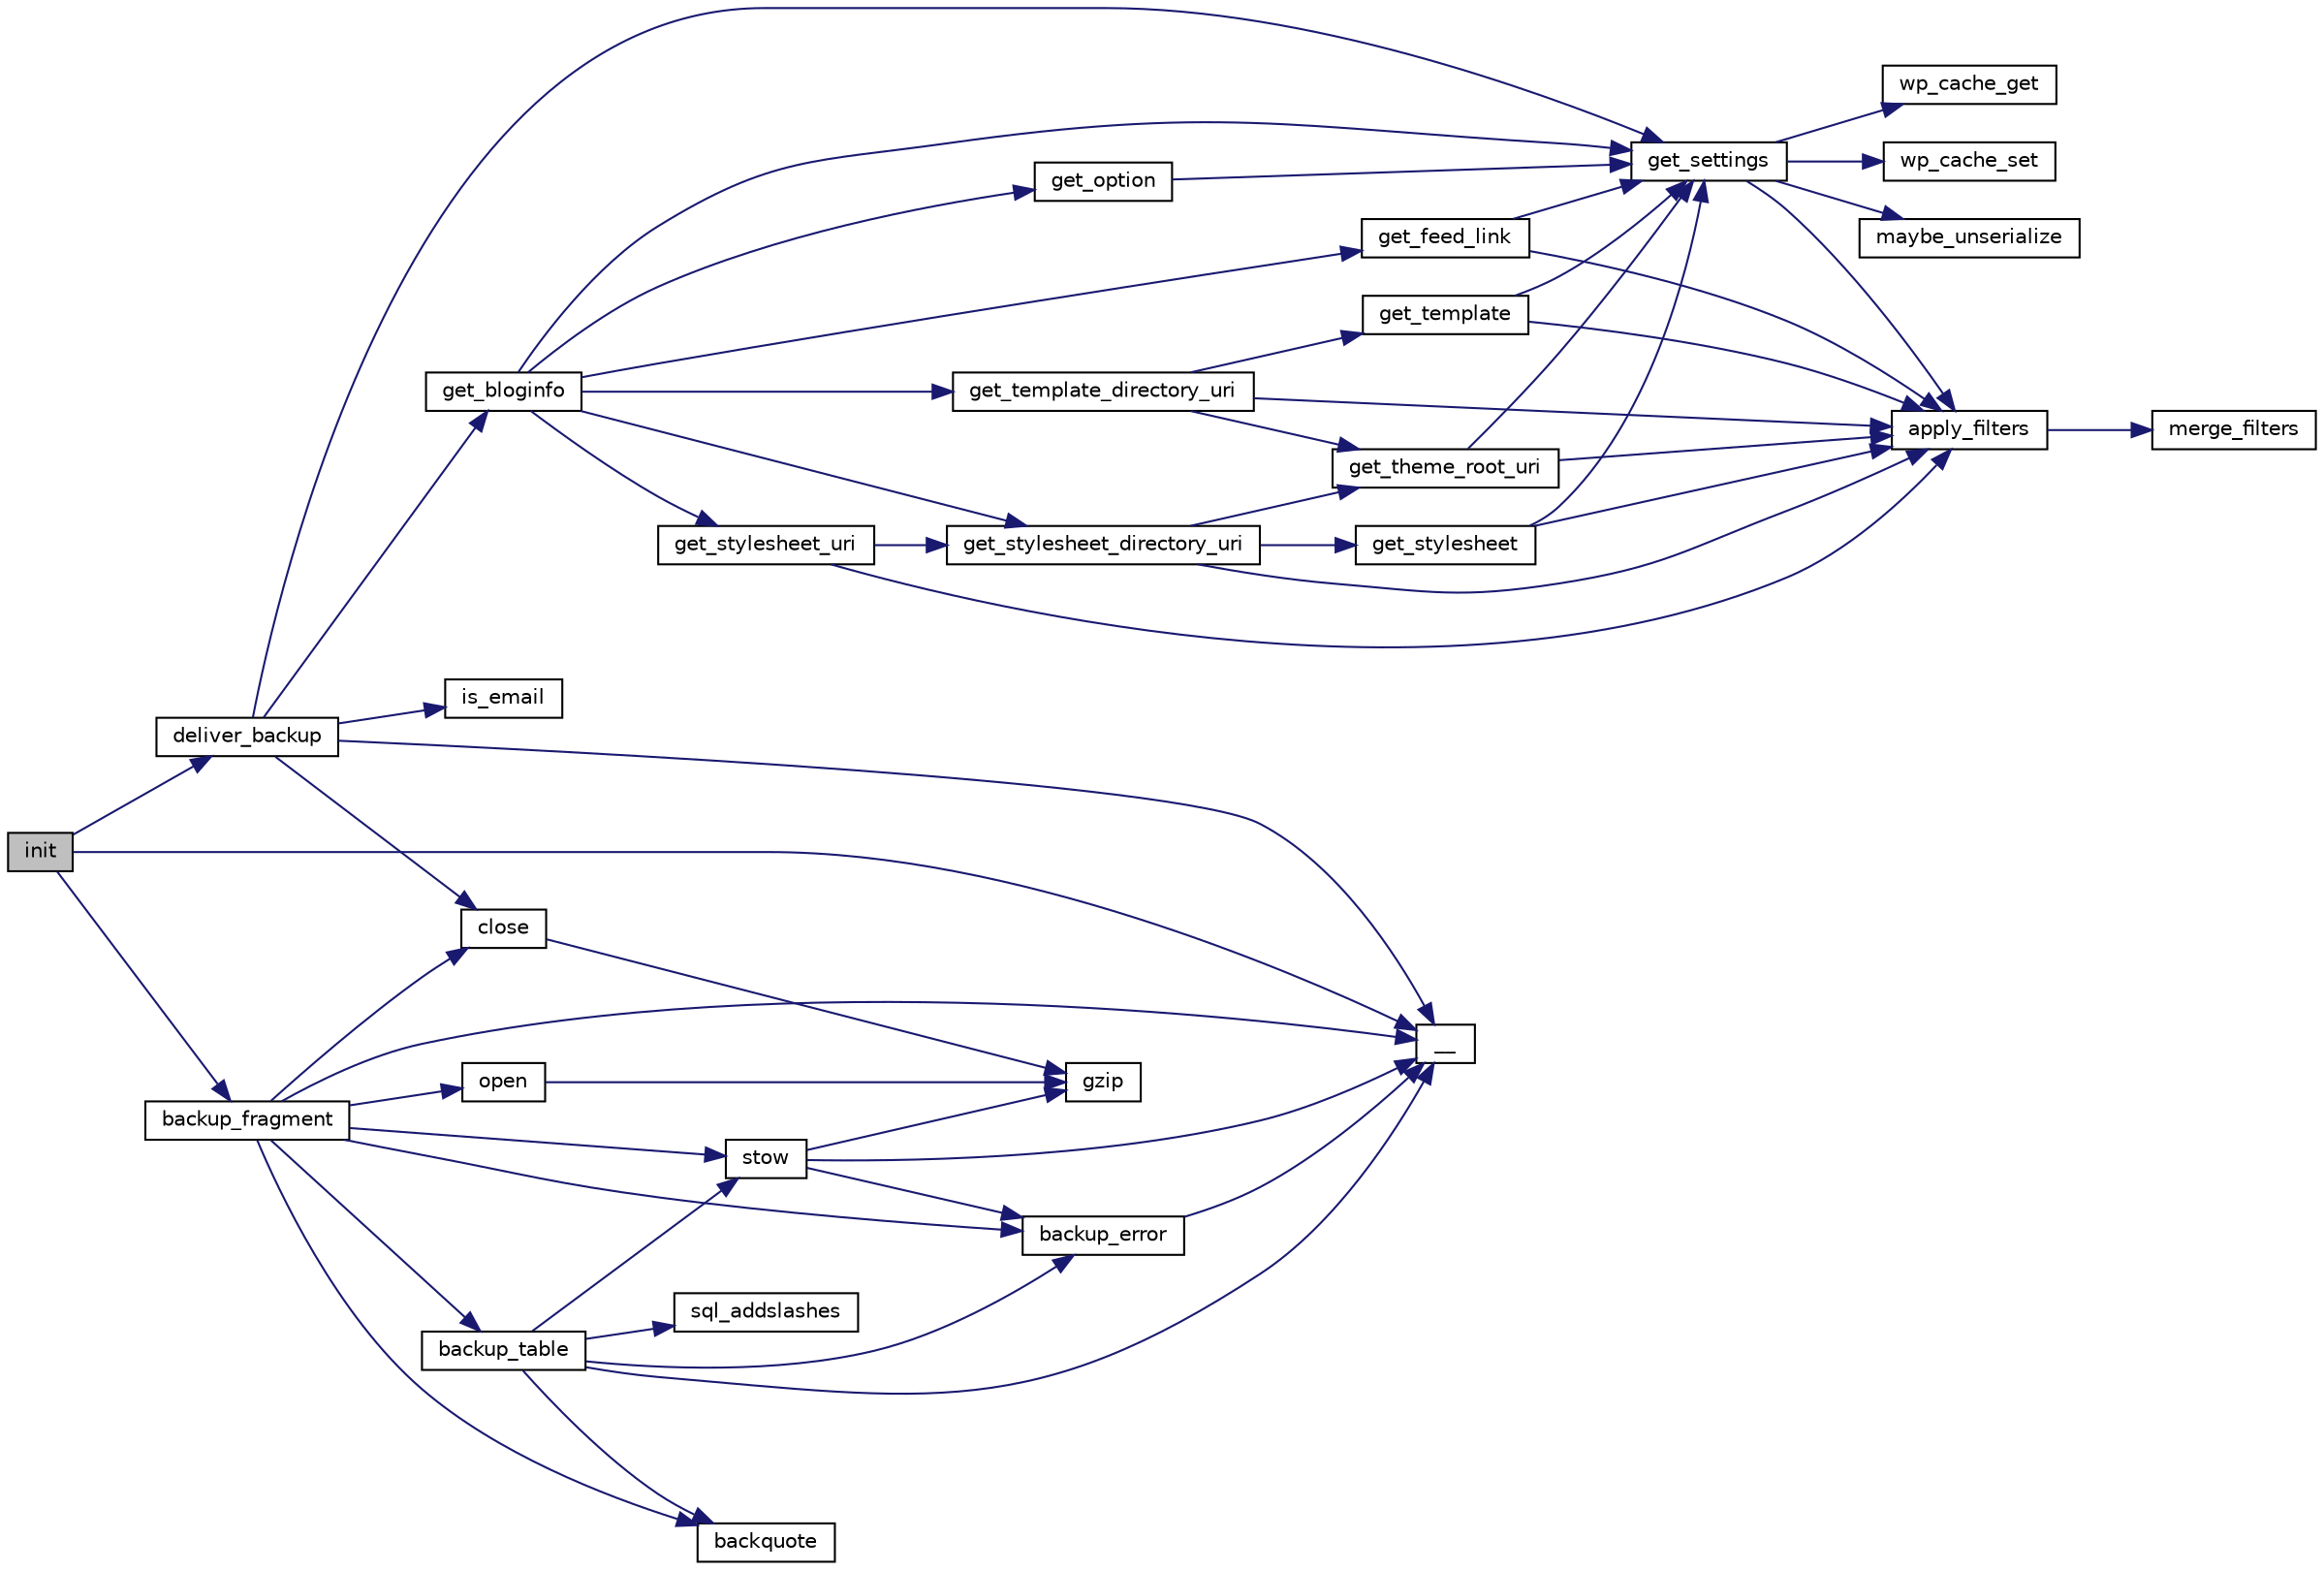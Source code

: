 digraph "init"
{
  edge [fontname="Helvetica",fontsize="10",labelfontname="Helvetica",labelfontsize="10"];
  node [fontname="Helvetica",fontsize="10",shape=record];
  rankdir="LR";
  Node1 [label="init",height=0.2,width=0.4,color="black", fillcolor="grey75", style="filled", fontcolor="black"];
  Node1 -> Node2 [color="midnightblue",fontsize="10",style="solid",fontname="Helvetica"];
  Node2 [label="__",height=0.2,width=0.4,color="black", fillcolor="white", style="filled",URL="$wp-l10n_8php.html#a9376fdb65c31b1d824d8551d795b409f"];
  Node1 -> Node3 [color="midnightblue",fontsize="10",style="solid",fontname="Helvetica"];
  Node3 [label="deliver_backup",height=0.2,width=0.4,color="black", fillcolor="white", style="filled",URL="$classwpdb_backup.html#a1ecb2085bfc30d128ca8725c47965847"];
  Node3 -> Node2 [color="midnightblue",fontsize="10",style="solid",fontname="Helvetica"];
  Node3 -> Node4 [color="midnightblue",fontsize="10",style="solid",fontname="Helvetica"];
  Node4 [label="get_settings",height=0.2,width=0.4,color="black", fillcolor="white", style="filled",URL="$wp-includes_2functions_8php.html#a2c01bbed4e48d947d963f3124dd7076f"];
  Node4 -> Node5 [color="midnightblue",fontsize="10",style="solid",fontname="Helvetica"];
  Node5 [label="wp_cache_get",height=0.2,width=0.4,color="black", fillcolor="white", style="filled",URL="$cache_8php.html#a7c1a31cfb7178c3339cc5b4ebfe817ba"];
  Node4 -> Node6 [color="midnightblue",fontsize="10",style="solid",fontname="Helvetica"];
  Node6 [label="wp_cache_set",height=0.2,width=0.4,color="black", fillcolor="white", style="filled",URL="$cache_8php.html#a7a7d3c617e76bc7bc5c00b2088942a38"];
  Node4 -> Node7 [color="midnightblue",fontsize="10",style="solid",fontname="Helvetica"];
  Node7 [label="apply_filters",height=0.2,width=0.4,color="black", fillcolor="white", style="filled",URL="$wp-includes_2functions_8php.html#af3181724e51a40767f213c51f188e3a3"];
  Node7 -> Node8 [color="midnightblue",fontsize="10",style="solid",fontname="Helvetica"];
  Node8 [label="merge_filters",height=0.2,width=0.4,color="black", fillcolor="white", style="filled",URL="$wp-includes_2functions_8php.html#afb4fcaeb016bc09153999ecb5835d8ae"];
  Node4 -> Node9 [color="midnightblue",fontsize="10",style="solid",fontname="Helvetica"];
  Node9 [label="maybe_unserialize",height=0.2,width=0.4,color="black", fillcolor="white", style="filled",URL="$wp-includes_2functions_8php.html#a3c69a81464e61cfafd41fc129b6df2d4"];
  Node3 -> Node10 [color="midnightblue",fontsize="10",style="solid",fontname="Helvetica"];
  Node10 [label="is_email",height=0.2,width=0.4,color="black", fillcolor="white", style="filled",URL="$functions-formatting_8php.html#affcf89092e64dda72a5b8655d88685fe"];
  Node3 -> Node11 [color="midnightblue",fontsize="10",style="solid",fontname="Helvetica"];
  Node11 [label="close",height=0.2,width=0.4,color="black", fillcolor="white", style="filled",URL="$classwpdb_backup.html#a150b232413f747e278caade8842e73b4"];
  Node11 -> Node12 [color="midnightblue",fontsize="10",style="solid",fontname="Helvetica"];
  Node12 [label="gzip",height=0.2,width=0.4,color="black", fillcolor="white", style="filled",URL="$classwpdb_backup.html#a63d28e7253b9a73e41d4b0ed0d11fc5f"];
  Node3 -> Node13 [color="midnightblue",fontsize="10",style="solid",fontname="Helvetica"];
  Node13 [label="get_bloginfo",height=0.2,width=0.4,color="black", fillcolor="white", style="filled",URL="$template-functions-general_8php.html#a7a869c806ae541ba52f1815b16138c2a"];
  Node13 -> Node4 [color="midnightblue",fontsize="10",style="solid",fontname="Helvetica"];
  Node13 -> Node14 [color="midnightblue",fontsize="10",style="solid",fontname="Helvetica"];
  Node14 [label="get_feed_link",height=0.2,width=0.4,color="black", fillcolor="white", style="filled",URL="$template-functions-links_8php.html#a415c903984dc1680ef8b3314b9132ea7"];
  Node14 -> Node4 [color="midnightblue",fontsize="10",style="solid",fontname="Helvetica"];
  Node14 -> Node7 [color="midnightblue",fontsize="10",style="solid",fontname="Helvetica"];
  Node13 -> Node15 [color="midnightblue",fontsize="10",style="solid",fontname="Helvetica"];
  Node15 [label="get_stylesheet_uri",height=0.2,width=0.4,color="black", fillcolor="white", style="filled",URL="$wp-includes_2functions_8php.html#a7f3a1a1beb873d9c017a19e3eff60900"];
  Node15 -> Node16 [color="midnightblue",fontsize="10",style="solid",fontname="Helvetica"];
  Node16 [label="get_stylesheet_directory_uri",height=0.2,width=0.4,color="black", fillcolor="white", style="filled",URL="$wp-includes_2functions_8php.html#a20e8d2b5ee7de6a42990d6e4cdc3c592"];
  Node16 -> Node17 [color="midnightblue",fontsize="10",style="solid",fontname="Helvetica"];
  Node17 [label="get_stylesheet",height=0.2,width=0.4,color="black", fillcolor="white", style="filled",URL="$wp-includes_2functions_8php.html#a6d9dd71b2ef87985d6a908cdcbf99f9a"];
  Node17 -> Node7 [color="midnightblue",fontsize="10",style="solid",fontname="Helvetica"];
  Node17 -> Node4 [color="midnightblue",fontsize="10",style="solid",fontname="Helvetica"];
  Node16 -> Node18 [color="midnightblue",fontsize="10",style="solid",fontname="Helvetica"];
  Node18 [label="get_theme_root_uri",height=0.2,width=0.4,color="black", fillcolor="white", style="filled",URL="$wp-includes_2functions_8php.html#abd361e99382efcb09bae4ada2b78bf8f"];
  Node18 -> Node7 [color="midnightblue",fontsize="10",style="solid",fontname="Helvetica"];
  Node18 -> Node4 [color="midnightblue",fontsize="10",style="solid",fontname="Helvetica"];
  Node16 -> Node7 [color="midnightblue",fontsize="10",style="solid",fontname="Helvetica"];
  Node15 -> Node7 [color="midnightblue",fontsize="10",style="solid",fontname="Helvetica"];
  Node13 -> Node16 [color="midnightblue",fontsize="10",style="solid",fontname="Helvetica"];
  Node13 -> Node19 [color="midnightblue",fontsize="10",style="solid",fontname="Helvetica"];
  Node19 [label="get_template_directory_uri",height=0.2,width=0.4,color="black", fillcolor="white", style="filled",URL="$wp-includes_2functions_8php.html#a39342df15893fdd8e811652c9a194123"];
  Node19 -> Node20 [color="midnightblue",fontsize="10",style="solid",fontname="Helvetica"];
  Node20 [label="get_template",height=0.2,width=0.4,color="black", fillcolor="white", style="filled",URL="$wp-includes_2functions_8php.html#ae447eda8b2f98e3794afd123d8a7b2dc"];
  Node20 -> Node7 [color="midnightblue",fontsize="10",style="solid",fontname="Helvetica"];
  Node20 -> Node4 [color="midnightblue",fontsize="10",style="solid",fontname="Helvetica"];
  Node19 -> Node18 [color="midnightblue",fontsize="10",style="solid",fontname="Helvetica"];
  Node19 -> Node7 [color="midnightblue",fontsize="10",style="solid",fontname="Helvetica"];
  Node13 -> Node21 [color="midnightblue",fontsize="10",style="solid",fontname="Helvetica"];
  Node21 [label="get_option",height=0.2,width=0.4,color="black", fillcolor="white", style="filled",URL="$wp-includes_2functions_8php.html#ad1e77e1e084da710f1f28626173c94c0"];
  Node21 -> Node4 [color="midnightblue",fontsize="10",style="solid",fontname="Helvetica"];
  Node1 -> Node22 [color="midnightblue",fontsize="10",style="solid",fontname="Helvetica"];
  Node22 [label="backup_fragment",height=0.2,width=0.4,color="black", fillcolor="white", style="filled",URL="$classwpdb_backup.html#afa61f3d646501922807c10887fb7c7a6"];
  Node22 -> Node2 [color="midnightblue",fontsize="10",style="solid",fontname="Helvetica"];
  Node22 -> Node23 [color="midnightblue",fontsize="10",style="solid",fontname="Helvetica"];
  Node23 [label="open",height=0.2,width=0.4,color="black", fillcolor="white", style="filled",URL="$classwpdb_backup.html#a8f2081635d786696b06bddcd085e39a8"];
  Node23 -> Node12 [color="midnightblue",fontsize="10",style="solid",fontname="Helvetica"];
  Node22 -> Node24 [color="midnightblue",fontsize="10",style="solid",fontname="Helvetica"];
  Node24 [label="backup_error",height=0.2,width=0.4,color="black", fillcolor="white", style="filled",URL="$classwpdb_backup.html#aa82be2ec3283ee7677512623ba7121b0"];
  Node24 -> Node2 [color="midnightblue",fontsize="10",style="solid",fontname="Helvetica"];
  Node22 -> Node25 [color="midnightblue",fontsize="10",style="solid",fontname="Helvetica"];
  Node25 [label="stow",height=0.2,width=0.4,color="black", fillcolor="white", style="filled",URL="$classwpdb_backup.html#a54267e2e65b1594e64818db1d61b4813"];
  Node25 -> Node12 [color="midnightblue",fontsize="10",style="solid",fontname="Helvetica"];
  Node25 -> Node24 [color="midnightblue",fontsize="10",style="solid",fontname="Helvetica"];
  Node25 -> Node2 [color="midnightblue",fontsize="10",style="solid",fontname="Helvetica"];
  Node22 -> Node26 [color="midnightblue",fontsize="10",style="solid",fontname="Helvetica"];
  Node26 [label="backquote",height=0.2,width=0.4,color="black", fillcolor="white", style="filled",URL="$classwpdb_backup.html#a0a4b36a577a42c77016d5b24b185f557"];
  Node22 -> Node27 [color="midnightblue",fontsize="10",style="solid",fontname="Helvetica"];
  Node27 [label="backup_table",height=0.2,width=0.4,color="black", fillcolor="white", style="filled",URL="$classwpdb_backup.html#a43223a1b25731f1bbe879a7657de419e"];
  Node27 -> Node2 [color="midnightblue",fontsize="10",style="solid",fontname="Helvetica"];
  Node27 -> Node25 [color="midnightblue",fontsize="10",style="solid",fontname="Helvetica"];
  Node27 -> Node26 [color="midnightblue",fontsize="10",style="solid",fontname="Helvetica"];
  Node27 -> Node24 [color="midnightblue",fontsize="10",style="solid",fontname="Helvetica"];
  Node27 -> Node28 [color="midnightblue",fontsize="10",style="solid",fontname="Helvetica"];
  Node28 [label="sql_addslashes",height=0.2,width=0.4,color="black", fillcolor="white", style="filled",URL="$classwpdb_backup.html#ab719d5c7d8f9df6ce74e0de750bbf647"];
  Node22 -> Node11 [color="midnightblue",fontsize="10",style="solid",fontname="Helvetica"];
}
